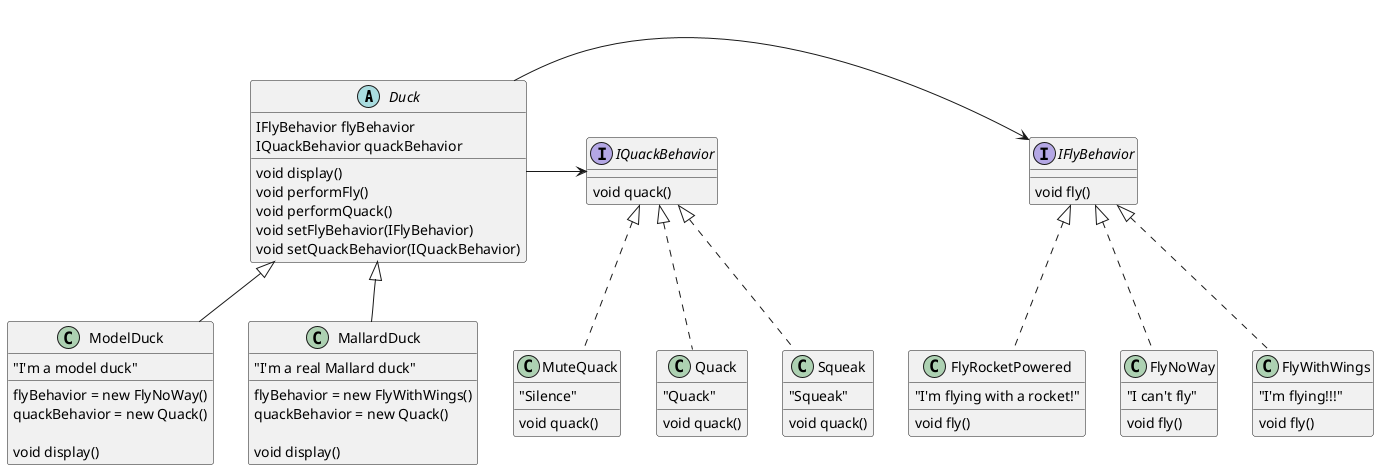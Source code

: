 @startuml

abstract class Duck {
    IFlyBehavior flyBehavior
    IQuackBehavior quackBehavior

    void display()
    void performFly()
    void performQuack()
    void setFlyBehavior(IFlyBehavior)
    void setQuackBehavior(IQuackBehavior)
}
Duck -> IFlyBehavior
Duck -> IQuackBehavior

Duck <|-- ModelDuck
Duck <|-- MallardDuck

class ModelDuck {
    flyBehavior = new FlyNoWay()
    quackBehavior = new Quack()

    void display()
    "I'm a model duck"
}

class MallardDuck {
    flyBehavior = new FlyWithWings()
    quackBehavior = new Quack()

    void display()
    "I'm a real Mallard duck"
}

interface IQuackBehavior {
    void quack()
}
interface IFlyBehavior {
    void fly()
}

IFlyBehavior <|.. FlyNoWay
IFlyBehavior <|.. FlyWithWings
IFlyBehavior <|.. FlyRocketPowered

class FlyNoWay {
    void fly()
    "I can't fly"
}

class FlyWithWings{
    void fly()
    "I'm flying!!!"
}

class FlyRocketPowered {
    void fly()
    "I'm flying with a rocket!"
}

IQuackBehavior <|.. Quack
IQuackBehavior <|.. Squeak
IQuackBehavior <|.. MuteQuack

class Quack {
    void quack()
    "Quack"
}

class Squeak{
    void quack()
    "Squeak"
}

class MuteQuack {
    void quack()
    "Silence"
}

@enduml